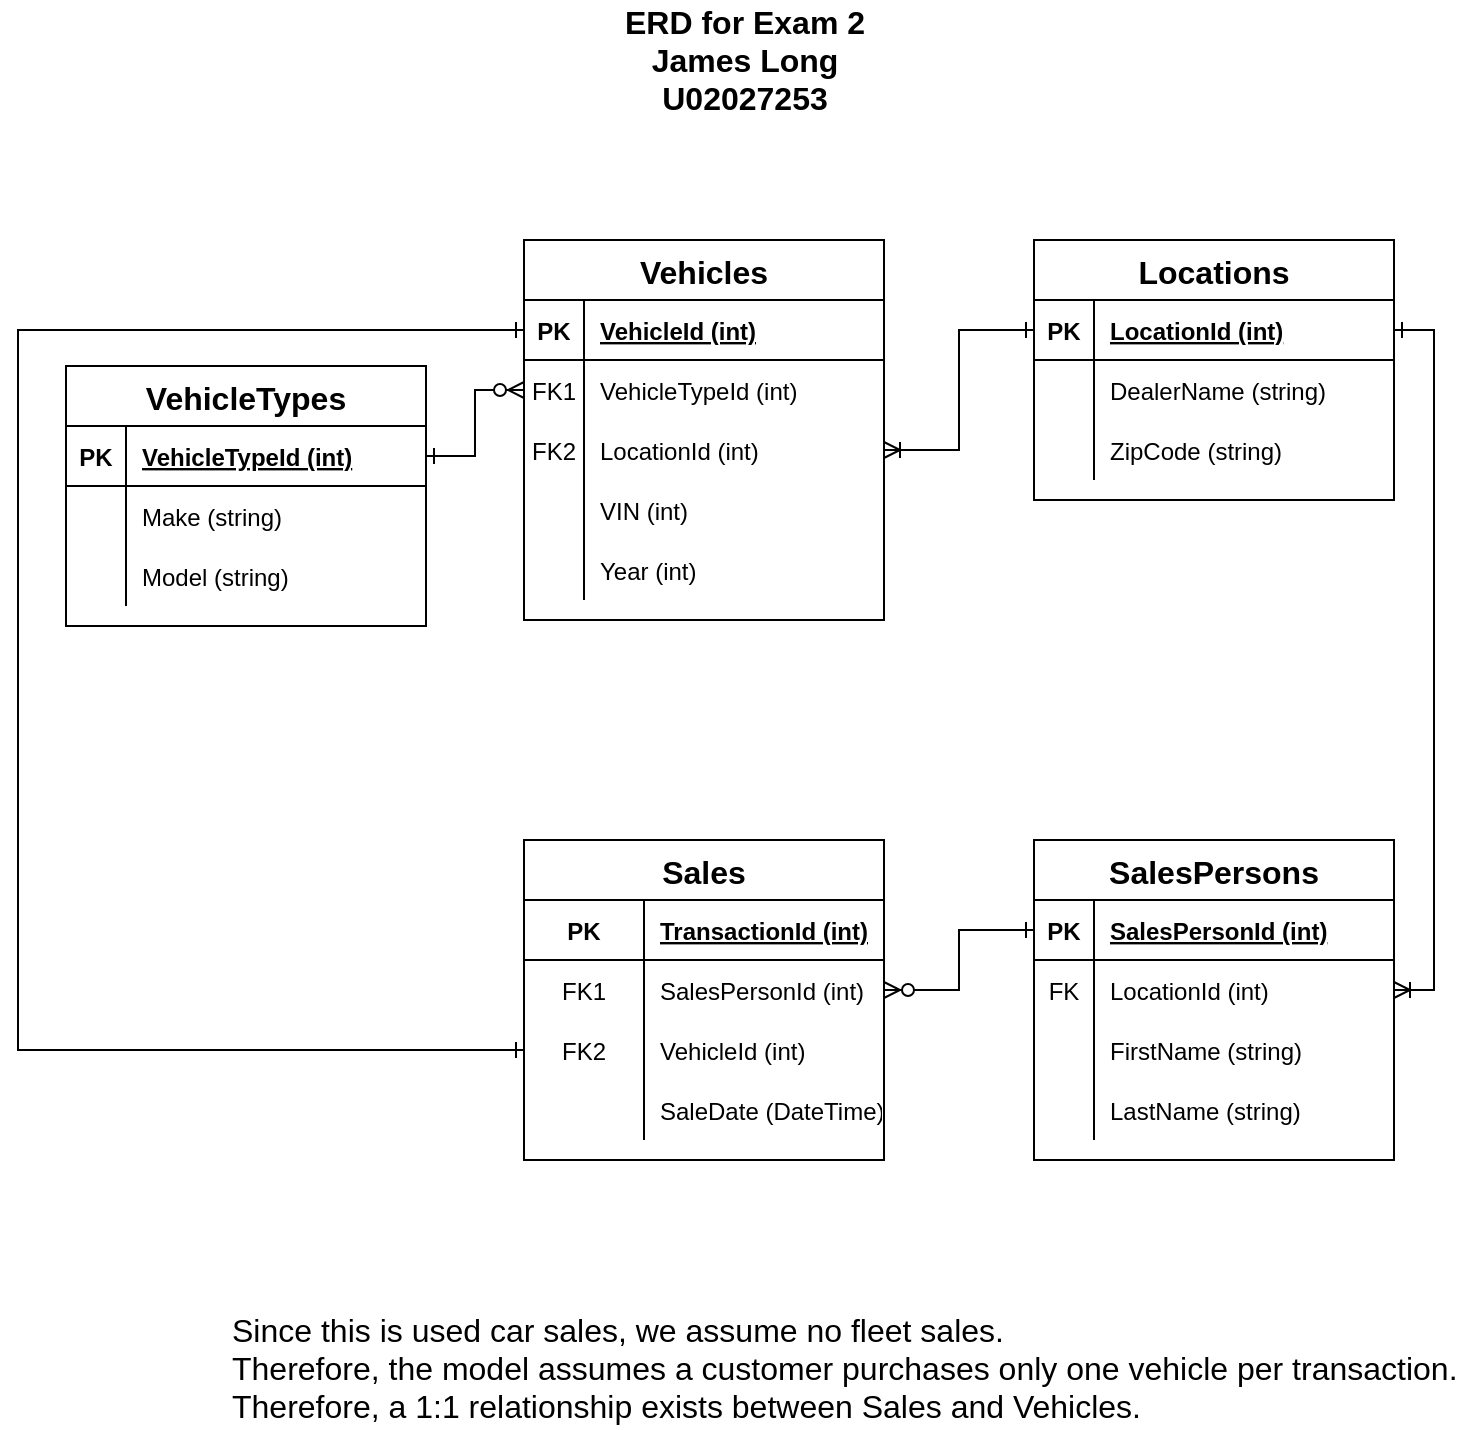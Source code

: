 <mxfile version="13.9.5" type="device"><diagram id="R2lEEEUBdFMjLlhIrx00" name="Page-1"><mxGraphModel dx="765" dy="806" grid="0" gridSize="10" guides="1" tooltips="1" connect="1" arrows="1" fold="1" page="1" pageScale="1" pageWidth="850" pageHeight="1100" math="0" shadow="0" extFonts="Permanent Marker^https://fonts.googleapis.com/css?family=Permanent+Marker"><root><mxCell id="0"/><mxCell id="1" parent="0"/><mxCell id="FwrbR0Yu-RjPcDRIT5zv-47" value="ERD for Exam 2&lt;br&gt;James Long&lt;br&gt;U02027253" style="text;html=1;align=center;verticalAlign=middle;resizable=0;points=[];autosize=1;fontStyle=1;fontSize=16;" vertex="1" parent="1"><mxGeometry x="355" y="90" width="140" height="60" as="geometry"/></mxCell><mxCell id="FwrbR0Yu-RjPcDRIT5zv-205" style="edgeStyle=orthogonalEdgeStyle;rounded=0;orthogonalLoop=1;jettySize=auto;html=1;entryX=0;entryY=0.5;entryDx=0;entryDy=0;startArrow=ERone;startFill=0;endArrow=ERzeroToMany;endFill=1;fontSize=16;exitX=1;exitY=0.5;exitDx=0;exitDy=0;" edge="1" parent="1" source="FwrbR0Yu-RjPcDRIT5zv-146" target="FwrbR0Yu-RjPcDRIT5zv-201"><mxGeometry relative="1" as="geometry"/></mxCell><mxCell id="FwrbR0Yu-RjPcDRIT5zv-145" value="VehicleTypes" style="shape=table;startSize=30;container=1;collapsible=1;childLayout=tableLayout;fixedRows=1;rowLines=0;fontStyle=1;align=center;resizeLast=1;fontSize=16;" vertex="1" parent="1"><mxGeometry x="86" y="273" width="180" height="130" as="geometry"/></mxCell><mxCell id="FwrbR0Yu-RjPcDRIT5zv-146" value="" style="shape=partialRectangle;collapsible=0;dropTarget=0;pointerEvents=0;fillColor=none;top=0;left=0;bottom=1;right=0;points=[[0,0.5],[1,0.5]];portConstraint=eastwest;" vertex="1" parent="FwrbR0Yu-RjPcDRIT5zv-145"><mxGeometry y="30" width="180" height="30" as="geometry"/></mxCell><mxCell id="FwrbR0Yu-RjPcDRIT5zv-147" value="PK" style="shape=partialRectangle;connectable=0;fillColor=none;top=0;left=0;bottom=0;right=0;fontStyle=1;overflow=hidden;" vertex="1" parent="FwrbR0Yu-RjPcDRIT5zv-146"><mxGeometry width="30" height="30" as="geometry"/></mxCell><mxCell id="FwrbR0Yu-RjPcDRIT5zv-148" value="VehicleTypeId (int)" style="shape=partialRectangle;connectable=0;fillColor=none;top=0;left=0;bottom=0;right=0;align=left;spacingLeft=6;fontStyle=5;overflow=hidden;" vertex="1" parent="FwrbR0Yu-RjPcDRIT5zv-146"><mxGeometry x="30" width="150" height="30" as="geometry"/></mxCell><mxCell id="FwrbR0Yu-RjPcDRIT5zv-149" value="" style="shape=partialRectangle;collapsible=0;dropTarget=0;pointerEvents=0;fillColor=none;top=0;left=0;bottom=0;right=0;points=[[0,0.5],[1,0.5]];portConstraint=eastwest;" vertex="1" parent="FwrbR0Yu-RjPcDRIT5zv-145"><mxGeometry y="60" width="180" height="30" as="geometry"/></mxCell><mxCell id="FwrbR0Yu-RjPcDRIT5zv-150" value="" style="shape=partialRectangle;connectable=0;fillColor=none;top=0;left=0;bottom=0;right=0;editable=1;overflow=hidden;" vertex="1" parent="FwrbR0Yu-RjPcDRIT5zv-149"><mxGeometry width="30" height="30" as="geometry"/></mxCell><mxCell id="FwrbR0Yu-RjPcDRIT5zv-151" value="Make (string)" style="shape=partialRectangle;connectable=0;fillColor=none;top=0;left=0;bottom=0;right=0;align=left;spacingLeft=6;overflow=hidden;" vertex="1" parent="FwrbR0Yu-RjPcDRIT5zv-149"><mxGeometry x="30" width="150" height="30" as="geometry"/></mxCell><mxCell id="FwrbR0Yu-RjPcDRIT5zv-152" value="" style="shape=partialRectangle;collapsible=0;dropTarget=0;pointerEvents=0;fillColor=none;top=0;left=0;bottom=0;right=0;points=[[0,0.5],[1,0.5]];portConstraint=eastwest;" vertex="1" parent="FwrbR0Yu-RjPcDRIT5zv-145"><mxGeometry y="90" width="180" height="30" as="geometry"/></mxCell><mxCell id="FwrbR0Yu-RjPcDRIT5zv-153" value="" style="shape=partialRectangle;connectable=0;fillColor=none;top=0;left=0;bottom=0;right=0;editable=1;overflow=hidden;" vertex="1" parent="FwrbR0Yu-RjPcDRIT5zv-152"><mxGeometry width="30" height="30" as="geometry"/></mxCell><mxCell id="FwrbR0Yu-RjPcDRIT5zv-154" value="Model (string)" style="shape=partialRectangle;connectable=0;fillColor=none;top=0;left=0;bottom=0;right=0;align=left;spacingLeft=6;overflow=hidden;" vertex="1" parent="FwrbR0Yu-RjPcDRIT5zv-152"><mxGeometry x="30" width="150" height="30" as="geometry"/></mxCell><mxCell id="FwrbR0Yu-RjPcDRIT5zv-223" style="edgeStyle=orthogonalEdgeStyle;rounded=0;orthogonalLoop=1;jettySize=auto;html=1;entryX=1;entryY=0.5;entryDx=0;entryDy=0;startArrow=ERone;startFill=0;endArrow=ERoneToMany;endFill=0;fontSize=16;exitX=1;exitY=0.5;exitDx=0;exitDy=0;" edge="1" parent="1" source="FwrbR0Yu-RjPcDRIT5zv-160" target="FwrbR0Yu-RjPcDRIT5zv-217"><mxGeometry relative="1" as="geometry"/></mxCell><mxCell id="FwrbR0Yu-RjPcDRIT5zv-159" value="Locations" style="shape=table;startSize=30;container=1;collapsible=1;childLayout=tableLayout;fixedRows=1;rowLines=0;fontStyle=1;align=center;resizeLast=1;fontSize=16;" vertex="1" parent="1"><mxGeometry x="570" y="210" width="180" height="130" as="geometry"/></mxCell><mxCell id="FwrbR0Yu-RjPcDRIT5zv-160" value="" style="shape=partialRectangle;collapsible=0;dropTarget=0;pointerEvents=0;fillColor=none;top=0;left=0;bottom=1;right=0;points=[[0,0.5],[1,0.5]];portConstraint=eastwest;" vertex="1" parent="FwrbR0Yu-RjPcDRIT5zv-159"><mxGeometry y="30" width="180" height="30" as="geometry"/></mxCell><mxCell id="FwrbR0Yu-RjPcDRIT5zv-161" value="PK" style="shape=partialRectangle;connectable=0;fillColor=none;top=0;left=0;bottom=0;right=0;fontStyle=1;overflow=hidden;" vertex="1" parent="FwrbR0Yu-RjPcDRIT5zv-160"><mxGeometry width="30" height="30" as="geometry"/></mxCell><mxCell id="FwrbR0Yu-RjPcDRIT5zv-162" value="LocationId (int)" style="shape=partialRectangle;connectable=0;fillColor=none;top=0;left=0;bottom=0;right=0;align=left;spacingLeft=6;fontStyle=5;overflow=hidden;" vertex="1" parent="FwrbR0Yu-RjPcDRIT5zv-160"><mxGeometry x="30" width="150" height="30" as="geometry"/></mxCell><mxCell id="FwrbR0Yu-RjPcDRIT5zv-163" value="" style="shape=partialRectangle;collapsible=0;dropTarget=0;pointerEvents=0;fillColor=none;top=0;left=0;bottom=0;right=0;points=[[0,0.5],[1,0.5]];portConstraint=eastwest;" vertex="1" parent="FwrbR0Yu-RjPcDRIT5zv-159"><mxGeometry y="60" width="180" height="30" as="geometry"/></mxCell><mxCell id="FwrbR0Yu-RjPcDRIT5zv-164" value="" style="shape=partialRectangle;connectable=0;fillColor=none;top=0;left=0;bottom=0;right=0;editable=1;overflow=hidden;" vertex="1" parent="FwrbR0Yu-RjPcDRIT5zv-163"><mxGeometry width="30" height="30" as="geometry"/></mxCell><mxCell id="FwrbR0Yu-RjPcDRIT5zv-165" value="DealerName (string)" style="shape=partialRectangle;connectable=0;fillColor=none;top=0;left=0;bottom=0;right=0;align=left;spacingLeft=6;overflow=hidden;" vertex="1" parent="FwrbR0Yu-RjPcDRIT5zv-163"><mxGeometry x="30" width="150" height="30" as="geometry"/></mxCell><mxCell id="FwrbR0Yu-RjPcDRIT5zv-209" value="" style="shape=partialRectangle;collapsible=0;dropTarget=0;pointerEvents=0;fillColor=none;top=0;left=0;bottom=0;right=0;points=[[0,0.5],[1,0.5]];portConstraint=eastwest;" vertex="1" parent="FwrbR0Yu-RjPcDRIT5zv-159"><mxGeometry y="90" width="180" height="30" as="geometry"/></mxCell><mxCell id="FwrbR0Yu-RjPcDRIT5zv-210" value="" style="shape=partialRectangle;connectable=0;fillColor=none;top=0;left=0;bottom=0;right=0;editable=1;overflow=hidden;" vertex="1" parent="FwrbR0Yu-RjPcDRIT5zv-209"><mxGeometry width="30" height="30" as="geometry"/></mxCell><mxCell id="FwrbR0Yu-RjPcDRIT5zv-211" value="ZipCode (string)" style="shape=partialRectangle;connectable=0;fillColor=none;top=0;left=0;bottom=0;right=0;align=left;spacingLeft=6;overflow=hidden;" vertex="1" parent="FwrbR0Yu-RjPcDRIT5zv-209"><mxGeometry x="30" width="150" height="30" as="geometry"/></mxCell><mxCell id="FwrbR0Yu-RjPcDRIT5zv-172" value="SalesPersons" style="shape=table;startSize=30;container=1;collapsible=1;childLayout=tableLayout;fixedRows=1;rowLines=0;fontStyle=1;align=center;resizeLast=1;fontSize=16;" vertex="1" parent="1"><mxGeometry x="570" y="510" width="180" height="160" as="geometry"/></mxCell><mxCell id="FwrbR0Yu-RjPcDRIT5zv-173" value="" style="shape=partialRectangle;collapsible=0;dropTarget=0;pointerEvents=0;fillColor=none;top=0;left=0;bottom=1;right=0;points=[[0,0.5],[1,0.5]];portConstraint=eastwest;" vertex="1" parent="FwrbR0Yu-RjPcDRIT5zv-172"><mxGeometry y="30" width="180" height="30" as="geometry"/></mxCell><mxCell id="FwrbR0Yu-RjPcDRIT5zv-174" value="PK" style="shape=partialRectangle;connectable=0;fillColor=none;top=0;left=0;bottom=0;right=0;fontStyle=1;overflow=hidden;" vertex="1" parent="FwrbR0Yu-RjPcDRIT5zv-173"><mxGeometry width="30" height="30" as="geometry"/></mxCell><mxCell id="FwrbR0Yu-RjPcDRIT5zv-175" value="SalesPersonId (int)" style="shape=partialRectangle;connectable=0;fillColor=none;top=0;left=0;bottom=0;right=0;align=left;spacingLeft=6;fontStyle=5;overflow=hidden;" vertex="1" parent="FwrbR0Yu-RjPcDRIT5zv-173"><mxGeometry x="30" width="150" height="30" as="geometry"/></mxCell><mxCell id="FwrbR0Yu-RjPcDRIT5zv-217" value="" style="shape=partialRectangle;collapsible=0;dropTarget=0;pointerEvents=0;fillColor=none;top=0;left=0;bottom=0;right=0;points=[[0,0.5],[1,0.5]];portConstraint=eastwest;fontSize=16;" vertex="1" parent="FwrbR0Yu-RjPcDRIT5zv-172"><mxGeometry y="60" width="180" height="30" as="geometry"/></mxCell><mxCell id="FwrbR0Yu-RjPcDRIT5zv-218" value="FK" style="shape=partialRectangle;connectable=0;fillColor=none;top=0;left=0;bottom=0;right=0;fontStyle=0;overflow=hidden;" vertex="1" parent="FwrbR0Yu-RjPcDRIT5zv-217"><mxGeometry width="30" height="30" as="geometry"/></mxCell><mxCell id="FwrbR0Yu-RjPcDRIT5zv-219" value="LocationId (int)" style="shape=partialRectangle;connectable=0;fillColor=none;top=0;left=0;bottom=0;right=0;align=left;spacingLeft=6;fontStyle=0;overflow=hidden;" vertex="1" parent="FwrbR0Yu-RjPcDRIT5zv-217"><mxGeometry x="30" width="150" height="30" as="geometry"/></mxCell><mxCell id="FwrbR0Yu-RjPcDRIT5zv-176" value="" style="shape=partialRectangle;collapsible=0;dropTarget=0;pointerEvents=0;fillColor=none;top=0;left=0;bottom=0;right=0;points=[[0,0.5],[1,0.5]];portConstraint=eastwest;" vertex="1" parent="FwrbR0Yu-RjPcDRIT5zv-172"><mxGeometry y="90" width="180" height="30" as="geometry"/></mxCell><mxCell id="FwrbR0Yu-RjPcDRIT5zv-177" value="" style="shape=partialRectangle;connectable=0;fillColor=none;top=0;left=0;bottom=0;right=0;editable=1;overflow=hidden;" vertex="1" parent="FwrbR0Yu-RjPcDRIT5zv-176"><mxGeometry width="30" height="30" as="geometry"/></mxCell><mxCell id="FwrbR0Yu-RjPcDRIT5zv-178" value="FirstName (string)" style="shape=partialRectangle;connectable=0;fillColor=none;top=0;left=0;bottom=0;right=0;align=left;spacingLeft=6;overflow=hidden;" vertex="1" parent="FwrbR0Yu-RjPcDRIT5zv-176"><mxGeometry x="30" width="150" height="30" as="geometry"/></mxCell><mxCell id="FwrbR0Yu-RjPcDRIT5zv-179" value="" style="shape=partialRectangle;collapsible=0;dropTarget=0;pointerEvents=0;fillColor=none;top=0;left=0;bottom=0;right=0;points=[[0,0.5],[1,0.5]];portConstraint=eastwest;" vertex="1" parent="FwrbR0Yu-RjPcDRIT5zv-172"><mxGeometry y="120" width="180" height="30" as="geometry"/></mxCell><mxCell id="FwrbR0Yu-RjPcDRIT5zv-180" value="" style="shape=partialRectangle;connectable=0;fillColor=none;top=0;left=0;bottom=0;right=0;editable=1;overflow=hidden;" vertex="1" parent="FwrbR0Yu-RjPcDRIT5zv-179"><mxGeometry width="30" height="30" as="geometry"/></mxCell><mxCell id="FwrbR0Yu-RjPcDRIT5zv-181" value="LastName (string)" style="shape=partialRectangle;connectable=0;fillColor=none;top=0;left=0;bottom=0;right=0;align=left;spacingLeft=6;overflow=hidden;" vertex="1" parent="FwrbR0Yu-RjPcDRIT5zv-179"><mxGeometry x="30" width="150" height="30" as="geometry"/></mxCell><mxCell id="FwrbR0Yu-RjPcDRIT5zv-188" value="Vehicles" style="shape=table;startSize=30;container=1;collapsible=1;childLayout=tableLayout;fixedRows=1;rowLines=0;fontStyle=1;align=center;resizeLast=1;fontSize=16;" vertex="1" parent="1"><mxGeometry x="315" y="210" width="180" height="190" as="geometry"/></mxCell><mxCell id="FwrbR0Yu-RjPcDRIT5zv-189" value="" style="shape=partialRectangle;collapsible=0;dropTarget=0;pointerEvents=0;fillColor=none;top=0;left=0;bottom=1;right=0;points=[[0,0.5],[1,0.5]];portConstraint=eastwest;" vertex="1" parent="FwrbR0Yu-RjPcDRIT5zv-188"><mxGeometry y="30" width="180" height="30" as="geometry"/></mxCell><mxCell id="FwrbR0Yu-RjPcDRIT5zv-190" value="PK" style="shape=partialRectangle;connectable=0;fillColor=none;top=0;left=0;bottom=0;right=0;fontStyle=1;overflow=hidden;" vertex="1" parent="FwrbR0Yu-RjPcDRIT5zv-189"><mxGeometry width="30" height="30" as="geometry"/></mxCell><mxCell id="FwrbR0Yu-RjPcDRIT5zv-191" value="VehicleId (int)" style="shape=partialRectangle;connectable=0;fillColor=none;top=0;left=0;bottom=0;right=0;align=left;spacingLeft=6;fontStyle=5;overflow=hidden;" vertex="1" parent="FwrbR0Yu-RjPcDRIT5zv-189"><mxGeometry x="30" width="150" height="30" as="geometry"/></mxCell><mxCell id="FwrbR0Yu-RjPcDRIT5zv-201" value="" style="shape=partialRectangle;collapsible=0;dropTarget=0;pointerEvents=0;fillColor=none;top=0;left=0;bottom=0;right=0;points=[[0,0.5],[1,0.5]];portConstraint=eastwest;fontSize=16;" vertex="1" parent="FwrbR0Yu-RjPcDRIT5zv-188"><mxGeometry y="60" width="180" height="30" as="geometry"/></mxCell><mxCell id="FwrbR0Yu-RjPcDRIT5zv-202" value="FK1" style="shape=partialRectangle;connectable=0;fillColor=none;top=0;left=0;bottom=0;right=0;fontStyle=0;overflow=hidden;" vertex="1" parent="FwrbR0Yu-RjPcDRIT5zv-201"><mxGeometry width="30" height="30" as="geometry"/></mxCell><mxCell id="FwrbR0Yu-RjPcDRIT5zv-203" value="VehicleTypeId (int)" style="shape=partialRectangle;connectable=0;fillColor=none;top=0;left=0;bottom=0;right=0;align=left;spacingLeft=6;fontStyle=0;overflow=hidden;" vertex="1" parent="FwrbR0Yu-RjPcDRIT5zv-201"><mxGeometry x="30" width="150" height="30" as="geometry"/></mxCell><mxCell id="FwrbR0Yu-RjPcDRIT5zv-237" value="" style="shape=partialRectangle;collapsible=0;dropTarget=0;pointerEvents=0;fillColor=none;top=0;left=0;bottom=0;right=0;points=[[0,0.5],[1,0.5]];portConstraint=eastwest;dashed=1;fontSize=16;" vertex="1" parent="FwrbR0Yu-RjPcDRIT5zv-188"><mxGeometry y="90" width="180" height="30" as="geometry"/></mxCell><mxCell id="FwrbR0Yu-RjPcDRIT5zv-238" value="FK2" style="shape=partialRectangle;connectable=0;fillColor=none;top=0;left=0;bottom=0;right=0;fontStyle=0;overflow=hidden;" vertex="1" parent="FwrbR0Yu-RjPcDRIT5zv-237"><mxGeometry width="30" height="30" as="geometry"/></mxCell><mxCell id="FwrbR0Yu-RjPcDRIT5zv-239" value="LocationId (int)" style="shape=partialRectangle;connectable=0;fillColor=none;top=0;left=0;bottom=0;right=0;align=left;spacingLeft=6;fontStyle=0;overflow=hidden;" vertex="1" parent="FwrbR0Yu-RjPcDRIT5zv-237"><mxGeometry x="30" width="150" height="30" as="geometry"/></mxCell><mxCell id="FwrbR0Yu-RjPcDRIT5zv-269" value="" style="shape=partialRectangle;collapsible=0;dropTarget=0;pointerEvents=0;fillColor=none;top=0;left=0;bottom=0;right=0;points=[[0,0.5],[1,0.5]];portConstraint=eastwest;" vertex="1" parent="FwrbR0Yu-RjPcDRIT5zv-188"><mxGeometry y="120" width="180" height="30" as="geometry"/></mxCell><mxCell id="FwrbR0Yu-RjPcDRIT5zv-270" value="" style="shape=partialRectangle;connectable=0;fillColor=none;top=0;left=0;bottom=0;right=0;editable=1;overflow=hidden;" vertex="1" parent="FwrbR0Yu-RjPcDRIT5zv-269"><mxGeometry width="30" height="30" as="geometry"/></mxCell><mxCell id="FwrbR0Yu-RjPcDRIT5zv-271" value="VIN (int)" style="shape=partialRectangle;connectable=0;fillColor=none;top=0;left=0;bottom=0;right=0;align=left;spacingLeft=6;overflow=hidden;" vertex="1" parent="FwrbR0Yu-RjPcDRIT5zv-269"><mxGeometry x="30" width="150" height="30" as="geometry"/></mxCell><mxCell id="FwrbR0Yu-RjPcDRIT5zv-192" value="" style="shape=partialRectangle;collapsible=0;dropTarget=0;pointerEvents=0;fillColor=none;top=0;left=0;bottom=0;right=0;points=[[0,0.5],[1,0.5]];portConstraint=eastwest;" vertex="1" parent="FwrbR0Yu-RjPcDRIT5zv-188"><mxGeometry y="150" width="180" height="30" as="geometry"/></mxCell><mxCell id="FwrbR0Yu-RjPcDRIT5zv-193" value="" style="shape=partialRectangle;connectable=0;fillColor=none;top=0;left=0;bottom=0;right=0;editable=1;overflow=hidden;" vertex="1" parent="FwrbR0Yu-RjPcDRIT5zv-192"><mxGeometry width="30" height="30" as="geometry"/></mxCell><mxCell id="FwrbR0Yu-RjPcDRIT5zv-194" value="Year (int)" style="shape=partialRectangle;connectable=0;fillColor=none;top=0;left=0;bottom=0;right=0;align=left;spacingLeft=6;overflow=hidden;" vertex="1" parent="FwrbR0Yu-RjPcDRIT5zv-192"><mxGeometry x="30" width="150" height="30" as="geometry"/></mxCell><mxCell id="FwrbR0Yu-RjPcDRIT5zv-216" style="edgeStyle=orthogonalEdgeStyle;rounded=0;orthogonalLoop=1;jettySize=auto;html=1;entryX=1;entryY=0.5;entryDx=0;entryDy=0;startArrow=ERone;startFill=0;endArrow=ERoneToMany;endFill=0;fontSize=16;" edge="1" parent="1" source="FwrbR0Yu-RjPcDRIT5zv-160" target="FwrbR0Yu-RjPcDRIT5zv-237"><mxGeometry relative="1" as="geometry"><mxPoint x="510" y="385" as="targetPoint"/></mxGeometry></mxCell><mxCell id="FwrbR0Yu-RjPcDRIT5zv-224" value="Sales" style="shape=table;startSize=30;container=1;collapsible=1;childLayout=tableLayout;fixedRows=1;rowLines=0;fontStyle=1;align=center;resizeLast=1;fontSize=16;" vertex="1" parent="1"><mxGeometry x="315" y="510" width="180" height="160" as="geometry"/></mxCell><mxCell id="FwrbR0Yu-RjPcDRIT5zv-228" value="" style="shape=partialRectangle;collapsible=0;dropTarget=0;pointerEvents=0;fillColor=none;top=0;left=0;bottom=1;right=0;points=[[0,0.5],[1,0.5]];portConstraint=eastwest;" vertex="1" parent="FwrbR0Yu-RjPcDRIT5zv-224"><mxGeometry y="30" width="180" height="30" as="geometry"/></mxCell><mxCell id="FwrbR0Yu-RjPcDRIT5zv-229" value="PK" style="shape=partialRectangle;connectable=0;fillColor=none;top=0;left=0;bottom=0;right=0;fontStyle=1;overflow=hidden;" vertex="1" parent="FwrbR0Yu-RjPcDRIT5zv-228"><mxGeometry width="60" height="30" as="geometry"/></mxCell><mxCell id="FwrbR0Yu-RjPcDRIT5zv-230" value="TransactionId (int)" style="shape=partialRectangle;connectable=0;fillColor=none;top=0;left=0;bottom=0;right=0;align=left;spacingLeft=6;fontStyle=5;overflow=hidden;" vertex="1" parent="FwrbR0Yu-RjPcDRIT5zv-228"><mxGeometry x="60" width="120" height="30" as="geometry"/></mxCell><mxCell id="FwrbR0Yu-RjPcDRIT5zv-231" value="" style="shape=partialRectangle;collapsible=0;dropTarget=0;pointerEvents=0;fillColor=none;top=0;left=0;bottom=0;right=0;points=[[0,0.5],[1,0.5]];portConstraint=eastwest;" vertex="1" parent="FwrbR0Yu-RjPcDRIT5zv-224"><mxGeometry y="60" width="180" height="30" as="geometry"/></mxCell><mxCell id="FwrbR0Yu-RjPcDRIT5zv-232" value="FK1" style="shape=partialRectangle;connectable=0;fillColor=none;top=0;left=0;bottom=0;right=0;editable=1;overflow=hidden;" vertex="1" parent="FwrbR0Yu-RjPcDRIT5zv-231"><mxGeometry width="60" height="30" as="geometry"/></mxCell><mxCell id="FwrbR0Yu-RjPcDRIT5zv-233" value="SalesPersonId (int)" style="shape=partialRectangle;connectable=0;fillColor=none;top=0;left=0;bottom=0;right=0;align=left;spacingLeft=6;overflow=hidden;" vertex="1" parent="FwrbR0Yu-RjPcDRIT5zv-231"><mxGeometry x="60" width="120" height="30" as="geometry"/></mxCell><mxCell id="FwrbR0Yu-RjPcDRIT5zv-243" value="" style="shape=partialRectangle;collapsible=0;dropTarget=0;pointerEvents=0;fillColor=none;top=0;left=0;bottom=0;right=0;points=[[0,0.5],[1,0.5]];portConstraint=eastwest;" vertex="1" parent="FwrbR0Yu-RjPcDRIT5zv-224"><mxGeometry y="90" width="180" height="30" as="geometry"/></mxCell><mxCell id="FwrbR0Yu-RjPcDRIT5zv-244" value="FK2" style="shape=partialRectangle;connectable=0;fillColor=none;top=0;left=0;bottom=0;right=0;editable=1;overflow=hidden;" vertex="1" parent="FwrbR0Yu-RjPcDRIT5zv-243"><mxGeometry width="60" height="30" as="geometry"/></mxCell><mxCell id="FwrbR0Yu-RjPcDRIT5zv-245" value="VehicleId (int)" style="shape=partialRectangle;connectable=0;fillColor=none;top=0;left=0;bottom=0;right=0;align=left;spacingLeft=6;overflow=hidden;" vertex="1" parent="FwrbR0Yu-RjPcDRIT5zv-243"><mxGeometry x="60" width="120" height="30" as="geometry"/></mxCell><mxCell id="FwrbR0Yu-RjPcDRIT5zv-234" value="" style="shape=partialRectangle;collapsible=0;dropTarget=0;pointerEvents=0;fillColor=none;top=0;left=0;bottom=0;right=0;points=[[0,0.5],[1,0.5]];portConstraint=eastwest;" vertex="1" parent="FwrbR0Yu-RjPcDRIT5zv-224"><mxGeometry y="120" width="180" height="30" as="geometry"/></mxCell><mxCell id="FwrbR0Yu-RjPcDRIT5zv-235" value="" style="shape=partialRectangle;connectable=0;fillColor=none;top=0;left=0;bottom=0;right=0;editable=1;overflow=hidden;" vertex="1" parent="FwrbR0Yu-RjPcDRIT5zv-234"><mxGeometry width="60" height="30" as="geometry"/></mxCell><mxCell id="FwrbR0Yu-RjPcDRIT5zv-236" value="SaleDate (DateTime)" style="shape=partialRectangle;connectable=0;fillColor=none;top=0;left=0;bottom=0;right=0;align=left;spacingLeft=6;overflow=hidden;" vertex="1" parent="FwrbR0Yu-RjPcDRIT5zv-234"><mxGeometry x="60" width="120" height="30" as="geometry"/></mxCell><mxCell id="FwrbR0Yu-RjPcDRIT5zv-240" style="edgeStyle=orthogonalEdgeStyle;rounded=0;orthogonalLoop=1;jettySize=auto;html=1;entryX=1;entryY=0.5;entryDx=0;entryDy=0;startArrow=ERone;startFill=0;endArrow=ERzeroToMany;endFill=1;fontSize=16;exitX=0;exitY=0.5;exitDx=0;exitDy=0;" edge="1" parent="1" source="FwrbR0Yu-RjPcDRIT5zv-173" target="FwrbR0Yu-RjPcDRIT5zv-231"><mxGeometry relative="1" as="geometry"/></mxCell><mxCell id="FwrbR0Yu-RjPcDRIT5zv-242" value="Since this is used car sales, we assume no fleet sales.&lt;br&gt;Therefore, the model assumes a customer purchases only one vehicle per transaction.&lt;br&gt;Therefore, a 1:1 relationship exists between Sales and Vehicles." style="text;align=left;verticalAlign=middle;resizable=1;points=[];autosize=1;fontSize=16;html=1;" vertex="1" parent="1"><mxGeometry x="167" y="743" width="623" height="61" as="geometry"/></mxCell><mxCell id="FwrbR0Yu-RjPcDRIT5zv-249" style="edgeStyle=orthogonalEdgeStyle;rounded=0;orthogonalLoop=1;jettySize=auto;html=1;exitX=0;exitY=0.5;exitDx=0;exitDy=0;entryX=0;entryY=0.5;entryDx=0;entryDy=0;startArrow=ERone;startFill=0;endArrow=ERone;endFill=0;fontSize=16;" edge="1" parent="1" source="FwrbR0Yu-RjPcDRIT5zv-189" target="FwrbR0Yu-RjPcDRIT5zv-243"><mxGeometry relative="1" as="geometry"><Array as="points"><mxPoint x="62" y="255"/><mxPoint x="62" y="615"/></Array></mxGeometry></mxCell></root></mxGraphModel></diagram></mxfile>